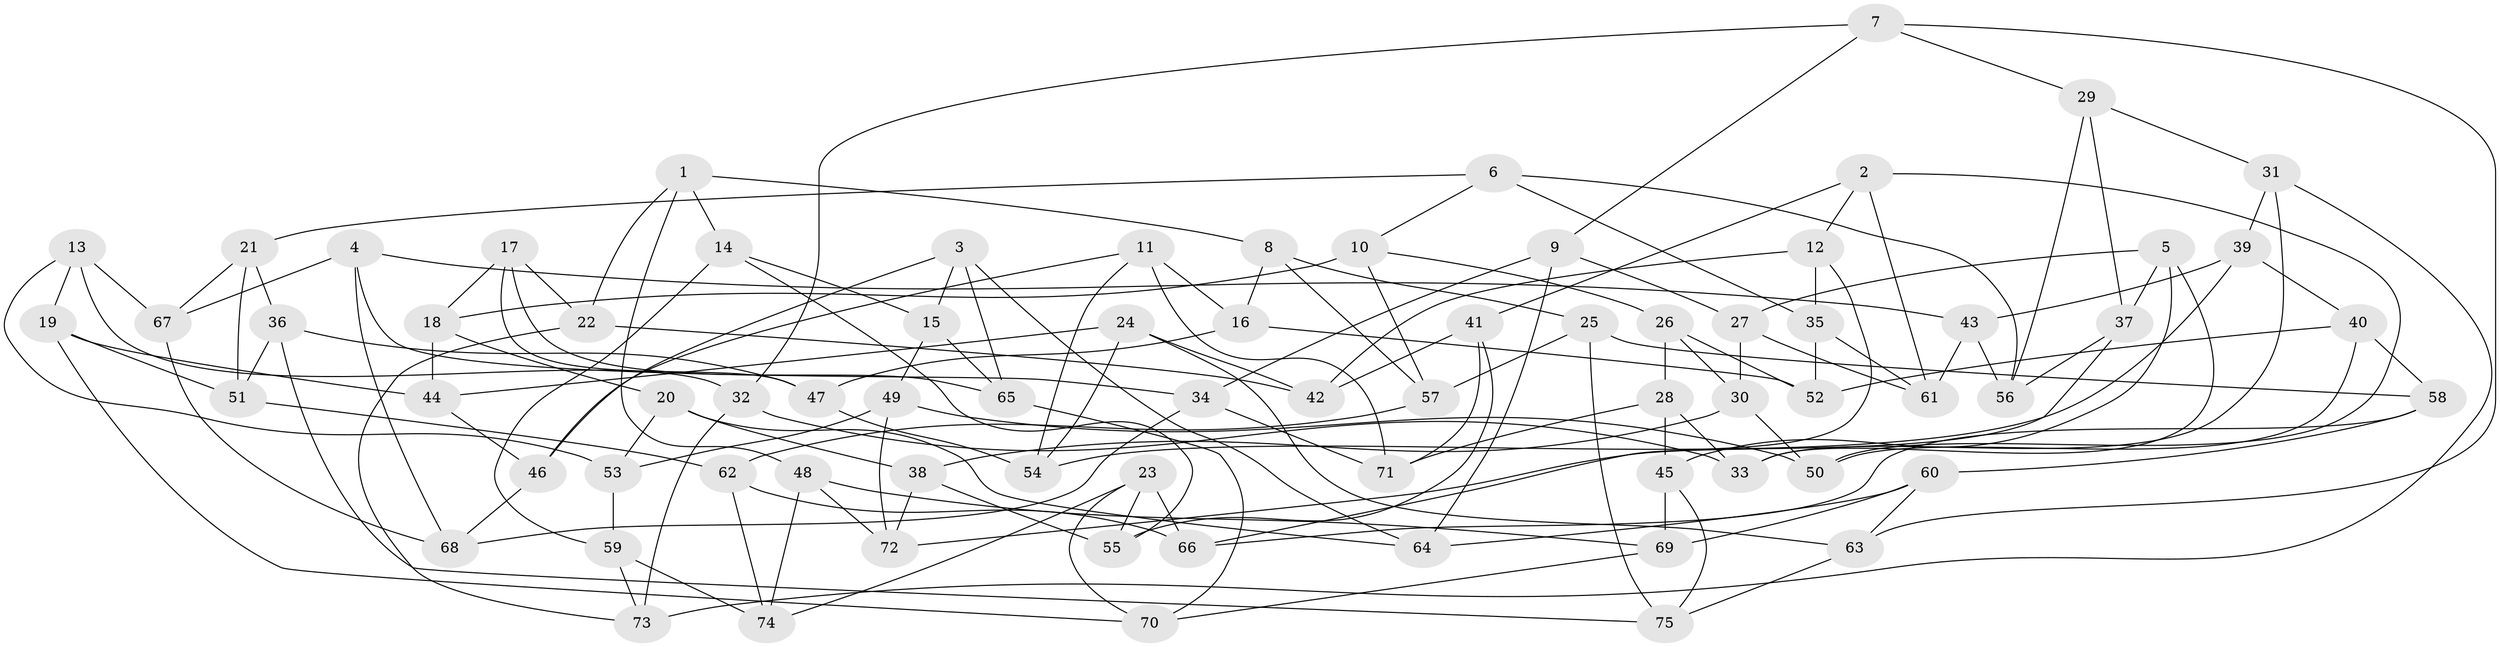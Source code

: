 // coarse degree distribution, {6: 0.36538461538461536, 3: 0.07692307692307693, 4: 0.4807692307692308, 5: 0.07692307692307693}
// Generated by graph-tools (version 1.1) at 2025/24/03/03/25 07:24:29]
// undirected, 75 vertices, 150 edges
graph export_dot {
graph [start="1"]
  node [color=gray90,style=filled];
  1;
  2;
  3;
  4;
  5;
  6;
  7;
  8;
  9;
  10;
  11;
  12;
  13;
  14;
  15;
  16;
  17;
  18;
  19;
  20;
  21;
  22;
  23;
  24;
  25;
  26;
  27;
  28;
  29;
  30;
  31;
  32;
  33;
  34;
  35;
  36;
  37;
  38;
  39;
  40;
  41;
  42;
  43;
  44;
  45;
  46;
  47;
  48;
  49;
  50;
  51;
  52;
  53;
  54;
  55;
  56;
  57;
  58;
  59;
  60;
  61;
  62;
  63;
  64;
  65;
  66;
  67;
  68;
  69;
  70;
  71;
  72;
  73;
  74;
  75;
  1 -- 48;
  1 -- 8;
  1 -- 14;
  1 -- 22;
  2 -- 61;
  2 -- 12;
  2 -- 50;
  2 -- 41;
  3 -- 46;
  3 -- 64;
  3 -- 15;
  3 -- 65;
  4 -- 34;
  4 -- 43;
  4 -- 67;
  4 -- 68;
  5 -- 27;
  5 -- 33;
  5 -- 37;
  5 -- 45;
  6 -- 35;
  6 -- 10;
  6 -- 21;
  6 -- 56;
  7 -- 29;
  7 -- 32;
  7 -- 9;
  7 -- 63;
  8 -- 16;
  8 -- 57;
  8 -- 25;
  9 -- 34;
  9 -- 64;
  9 -- 27;
  10 -- 26;
  10 -- 18;
  10 -- 57;
  11 -- 46;
  11 -- 16;
  11 -- 71;
  11 -- 54;
  12 -- 42;
  12 -- 35;
  12 -- 66;
  13 -- 32;
  13 -- 67;
  13 -- 19;
  13 -- 53;
  14 -- 59;
  14 -- 15;
  14 -- 55;
  15 -- 65;
  15 -- 49;
  16 -- 52;
  16 -- 47;
  17 -- 18;
  17 -- 47;
  17 -- 22;
  17 -- 65;
  18 -- 20;
  18 -- 44;
  19 -- 51;
  19 -- 44;
  19 -- 70;
  20 -- 64;
  20 -- 53;
  20 -- 38;
  21 -- 67;
  21 -- 51;
  21 -- 36;
  22 -- 73;
  22 -- 42;
  23 -- 66;
  23 -- 70;
  23 -- 74;
  23 -- 55;
  24 -- 63;
  24 -- 54;
  24 -- 44;
  24 -- 42;
  25 -- 75;
  25 -- 58;
  25 -- 57;
  26 -- 30;
  26 -- 28;
  26 -- 52;
  27 -- 30;
  27 -- 61;
  28 -- 33;
  28 -- 71;
  28 -- 45;
  29 -- 37;
  29 -- 56;
  29 -- 31;
  30 -- 50;
  30 -- 38;
  31 -- 33;
  31 -- 39;
  31 -- 73;
  32 -- 73;
  32 -- 33;
  34 -- 71;
  34 -- 68;
  35 -- 52;
  35 -- 61;
  36 -- 47;
  36 -- 51;
  36 -- 75;
  37 -- 72;
  37 -- 56;
  38 -- 55;
  38 -- 72;
  39 -- 40;
  39 -- 43;
  39 -- 54;
  40 -- 58;
  40 -- 52;
  40 -- 50;
  41 -- 55;
  41 -- 42;
  41 -- 71;
  43 -- 61;
  43 -- 56;
  44 -- 46;
  45 -- 69;
  45 -- 75;
  46 -- 68;
  47 -- 54;
  48 -- 74;
  48 -- 72;
  48 -- 69;
  49 -- 50;
  49 -- 72;
  49 -- 53;
  51 -- 62;
  53 -- 59;
  57 -- 62;
  58 -- 66;
  58 -- 60;
  59 -- 73;
  59 -- 74;
  60 -- 63;
  60 -- 69;
  60 -- 64;
  62 -- 66;
  62 -- 74;
  63 -- 75;
  65 -- 70;
  67 -- 68;
  69 -- 70;
}
